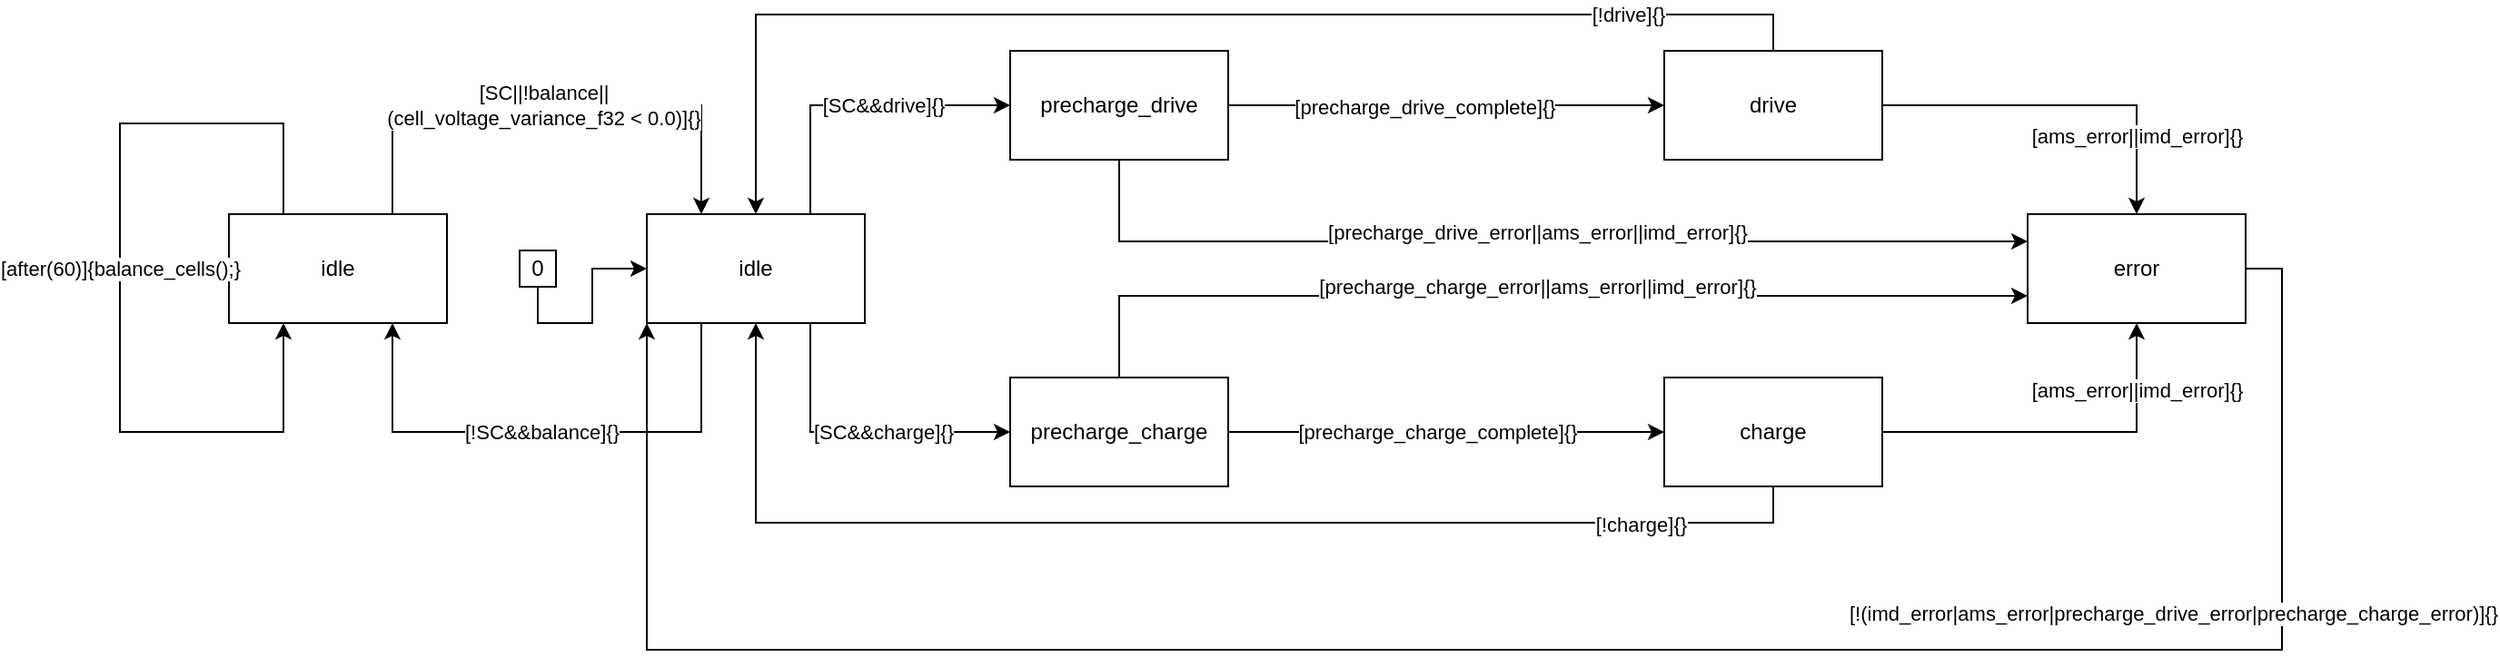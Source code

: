 <mxfile version="17.4.5" type="github" pages="3">
  <diagram id="lIlviWQBLWVIYCWAqPnO" name="ams">
    <mxGraphModel dx="2333" dy="766" grid="1" gridSize="10" guides="1" tooltips="1" connect="1" arrows="1" fold="1" page="1" pageScale="1" pageWidth="850" pageHeight="1100" math="0" shadow="0">
      <root>
        <mxCell id="0" />
        <mxCell id="1" parent="0" />
        <mxCell id="Ewt_asla_2gGVvgFWyWK-3" style="edgeStyle=orthogonalEdgeStyle;rounded=0;orthogonalLoop=1;jettySize=auto;html=1;exitX=1;exitY=0.5;exitDx=0;exitDy=0;entryX=0;entryY=0.5;entryDx=0;entryDy=0;" edge="1" parent="1" source="46x8wgh4q0gtktNa0b1w-2" target="46x8wgh4q0gtktNa0b1w-8">
          <mxGeometry relative="1" as="geometry" />
        </mxCell>
        <mxCell id="oGJmd9VbnoFBgs1ou5Ew-8" value="[precharge_drive_complete]{}" style="edgeLabel;html=1;align=center;verticalAlign=middle;resizable=0;points=[];" vertex="1" connectable="0" parent="Ewt_asla_2gGVvgFWyWK-3">
          <mxGeometry x="-0.098" y="-1" relative="1" as="geometry">
            <mxPoint as="offset" />
          </mxGeometry>
        </mxCell>
        <mxCell id="Ewt_asla_2gGVvgFWyWK-9" style="edgeStyle=orthogonalEdgeStyle;rounded=0;orthogonalLoop=1;jettySize=auto;html=1;exitX=0.5;exitY=1;exitDx=0;exitDy=0;entryX=0;entryY=0.25;entryDx=0;entryDy=0;" edge="1" parent="1" source="46x8wgh4q0gtktNa0b1w-2" target="46x8wgh4q0gtktNa0b1w-9">
          <mxGeometry relative="1" as="geometry" />
        </mxCell>
        <mxCell id="oGJmd9VbnoFBgs1ou5Ew-12" value="[precharge_drive_error||ams_error||imd_error]{}" style="edgeLabel;html=1;align=center;verticalAlign=middle;resizable=0;points=[];" vertex="1" connectable="0" parent="Ewt_asla_2gGVvgFWyWK-9">
          <mxGeometry x="-0.73" y="-1" relative="1" as="geometry">
            <mxPoint x="201" y="-6" as="offset" />
          </mxGeometry>
        </mxCell>
        <UserObject label="precharge_drive" id="46x8wgh4q0gtktNa0b1w-2">
          <mxCell style="rounded=0;whiteSpace=wrap;html=1;" vertex="1" parent="1">
            <mxGeometry x="280" y="120" width="120" height="60" as="geometry" />
          </mxCell>
        </UserObject>
        <mxCell id="Ewt_asla_2gGVvgFWyWK-6" style="edgeStyle=orthogonalEdgeStyle;rounded=0;orthogonalLoop=1;jettySize=auto;html=1;exitX=1;exitY=0.5;exitDx=0;exitDy=0;entryX=0;entryY=0.5;entryDx=0;entryDy=0;" edge="1" parent="1" source="46x8wgh4q0gtktNa0b1w-3" target="46x8wgh4q0gtktNa0b1w-7">
          <mxGeometry relative="1" as="geometry" />
        </mxCell>
        <mxCell id="oGJmd9VbnoFBgs1ou5Ew-9" value="[precharge_charge_complete]{}" style="edgeLabel;html=1;align=center;verticalAlign=middle;resizable=0;points=[];" vertex="1" connectable="0" parent="Ewt_asla_2gGVvgFWyWK-6">
          <mxGeometry x="-0.047" relative="1" as="geometry">
            <mxPoint as="offset" />
          </mxGeometry>
        </mxCell>
        <mxCell id="Ewt_asla_2gGVvgFWyWK-8" style="edgeStyle=orthogonalEdgeStyle;rounded=0;orthogonalLoop=1;jettySize=auto;html=1;exitX=0.5;exitY=0;exitDx=0;exitDy=0;entryX=0;entryY=0.75;entryDx=0;entryDy=0;" edge="1" parent="1" source="46x8wgh4q0gtktNa0b1w-3" target="46x8wgh4q0gtktNa0b1w-9">
          <mxGeometry relative="1" as="geometry" />
        </mxCell>
        <mxCell id="oGJmd9VbnoFBgs1ou5Ew-11" value="[precharge_charge_error||ams_error||imd_error]{}" style="edgeLabel;html=1;align=center;verticalAlign=middle;resizable=0;points=[];" vertex="1" connectable="0" parent="Ewt_asla_2gGVvgFWyWK-8">
          <mxGeometry x="-0.652" y="-1" relative="1" as="geometry">
            <mxPoint x="180" y="-6" as="offset" />
          </mxGeometry>
        </mxCell>
        <UserObject label="precharge_charge" id="46x8wgh4q0gtktNa0b1w-3">
          <mxCell style="rounded=0;whiteSpace=wrap;html=1;" vertex="1" parent="1">
            <mxGeometry x="280" y="300" width="120" height="60" as="geometry" />
          </mxCell>
        </UserObject>
        <mxCell id="Ewt_asla_2gGVvgFWyWK-7" style="edgeStyle=orthogonalEdgeStyle;rounded=0;orthogonalLoop=1;jettySize=auto;html=1;exitX=1;exitY=0.5;exitDx=0;exitDy=0;entryX=0.5;entryY=1;entryDx=0;entryDy=0;" edge="1" parent="1" source="46x8wgh4q0gtktNa0b1w-7" target="46x8wgh4q0gtktNa0b1w-9">
          <mxGeometry relative="1" as="geometry" />
        </mxCell>
        <mxCell id="oGJmd9VbnoFBgs1ou5Ew-14" value="[ams_error||imd_error]{}" style="edgeLabel;html=1;align=center;verticalAlign=middle;resizable=0;points=[];" vertex="1" connectable="0" parent="Ewt_asla_2gGVvgFWyWK-7">
          <mxGeometry x="0.63" relative="1" as="geometry">
            <mxPoint as="offset" />
          </mxGeometry>
        </mxCell>
        <mxCell id="Ewt_asla_2gGVvgFWyWK-10" style="edgeStyle=orthogonalEdgeStyle;rounded=0;orthogonalLoop=1;jettySize=auto;html=1;exitX=0.5;exitY=1;exitDx=0;exitDy=0;entryX=0.5;entryY=1;entryDx=0;entryDy=0;" edge="1" parent="1" source="46x8wgh4q0gtktNa0b1w-7" target="46x8wgh4q0gtktNa0b1w-12">
          <mxGeometry relative="1" as="geometry" />
        </mxCell>
        <mxCell id="oGJmd9VbnoFBgs1ou5Ew-10" value="[!charge]{}" style="edgeLabel;html=1;align=center;verticalAlign=middle;resizable=0;points=[];" vertex="1" connectable="0" parent="Ewt_asla_2gGVvgFWyWK-10">
          <mxGeometry x="-0.73" y="1" relative="1" as="geometry">
            <mxPoint as="offset" />
          </mxGeometry>
        </mxCell>
        <UserObject label="charge" id="46x8wgh4q0gtktNa0b1w-7">
          <mxCell style="rounded=0;whiteSpace=wrap;html=1;" vertex="1" parent="1">
            <mxGeometry x="640" y="300" width="120" height="60" as="geometry" />
          </mxCell>
        </UserObject>
        <mxCell id="Ewt_asla_2gGVvgFWyWK-4" style="edgeStyle=orthogonalEdgeStyle;rounded=0;orthogonalLoop=1;jettySize=auto;html=1;exitX=1;exitY=0.5;exitDx=0;exitDy=0;entryX=0.5;entryY=0;entryDx=0;entryDy=0;" edge="1" parent="1" source="46x8wgh4q0gtktNa0b1w-8" target="46x8wgh4q0gtktNa0b1w-9">
          <mxGeometry relative="1" as="geometry" />
        </mxCell>
        <mxCell id="oGJmd9VbnoFBgs1ou5Ew-13" value="[ams_error||imd_error]{}" style="edgeLabel;html=1;align=center;verticalAlign=middle;resizable=0;points=[];" vertex="1" connectable="0" parent="Ewt_asla_2gGVvgFWyWK-4">
          <mxGeometry x="0.571" relative="1" as="geometry">
            <mxPoint as="offset" />
          </mxGeometry>
        </mxCell>
        <mxCell id="Ewt_asla_2gGVvgFWyWK-11" style="edgeStyle=orthogonalEdgeStyle;rounded=0;orthogonalLoop=1;jettySize=auto;html=1;exitX=0.5;exitY=0;exitDx=0;exitDy=0;entryX=0.5;entryY=0;entryDx=0;entryDy=0;" edge="1" parent="1" source="46x8wgh4q0gtktNa0b1w-8" target="46x8wgh4q0gtktNa0b1w-12">
          <mxGeometry relative="1" as="geometry" />
        </mxCell>
        <mxCell id="oGJmd9VbnoFBgs1ou5Ew-7" value="[!drive]{}" style="edgeLabel;html=1;align=center;verticalAlign=middle;resizable=0;points=[];" vertex="1" connectable="0" parent="Ewt_asla_2gGVvgFWyWK-11">
          <mxGeometry x="-0.709" relative="1" as="geometry">
            <mxPoint as="offset" />
          </mxGeometry>
        </mxCell>
        <UserObject label="drive" id="46x8wgh4q0gtktNa0b1w-8">
          <mxCell style="rounded=0;whiteSpace=wrap;html=1;" vertex="1" parent="1">
            <mxGeometry x="640" y="120" width="120" height="60" as="geometry" />
          </mxCell>
        </UserObject>
        <mxCell id="oGJmd9VbnoFBgs1ou5Ew-15" style="edgeStyle=orthogonalEdgeStyle;rounded=0;orthogonalLoop=1;jettySize=auto;html=1;exitX=1;exitY=0.5;exitDx=0;exitDy=0;entryX=0;entryY=1;entryDx=0;entryDy=0;" edge="1" parent="1" source="46x8wgh4q0gtktNa0b1w-9" target="46x8wgh4q0gtktNa0b1w-12">
          <mxGeometry relative="1" as="geometry">
            <Array as="points">
              <mxPoint x="980" y="240" />
              <mxPoint x="980" y="450" />
              <mxPoint x="80" y="450" />
            </Array>
          </mxGeometry>
        </mxCell>
        <mxCell id="oGJmd9VbnoFBgs1ou5Ew-16" value="[!(imd_error|ams_error|precharge_drive_error|precharge_charge_error)]{}" style="edgeLabel;html=1;align=center;verticalAlign=middle;resizable=0;points=[];" vertex="1" connectable="0" parent="oGJmd9VbnoFBgs1ou5Ew-15">
          <mxGeometry x="-0.669" relative="1" as="geometry">
            <mxPoint x="-60" y="-7" as="offset" />
          </mxGeometry>
        </mxCell>
        <UserObject label="error" id="46x8wgh4q0gtktNa0b1w-9">
          <mxCell style="rounded=0;whiteSpace=wrap;html=1;" vertex="1" parent="1">
            <mxGeometry x="840" y="210" width="120" height="60" as="geometry" />
          </mxCell>
        </UserObject>
        <mxCell id="Ewt_asla_2gGVvgFWyWK-12" style="edgeStyle=orthogonalEdgeStyle;rounded=0;orthogonalLoop=1;jettySize=auto;html=1;exitX=0.75;exitY=0;exitDx=0;exitDy=0;entryX=0;entryY=0.5;entryDx=0;entryDy=0;" edge="1" parent="1" source="46x8wgh4q0gtktNa0b1w-12" target="46x8wgh4q0gtktNa0b1w-2">
          <mxGeometry relative="1" as="geometry" />
        </mxCell>
        <mxCell id="oGJmd9VbnoFBgs1ou5Ew-1" value="[SC&amp;amp;&amp;amp;drive]{}" style="edgeLabel;html=1;align=center;verticalAlign=middle;resizable=0;points=[];" vertex="1" connectable="0" parent="Ewt_asla_2gGVvgFWyWK-12">
          <mxGeometry x="-0.087" y="1" relative="1" as="geometry">
            <mxPoint x="22" y="1" as="offset" />
          </mxGeometry>
        </mxCell>
        <mxCell id="Ewt_asla_2gGVvgFWyWK-13" style="edgeStyle=orthogonalEdgeStyle;rounded=0;orthogonalLoop=1;jettySize=auto;html=1;exitX=0.75;exitY=1;exitDx=0;exitDy=0;entryX=0;entryY=0.5;entryDx=0;entryDy=0;" edge="1" parent="1" source="46x8wgh4q0gtktNa0b1w-12" target="46x8wgh4q0gtktNa0b1w-3">
          <mxGeometry relative="1" as="geometry" />
        </mxCell>
        <mxCell id="oGJmd9VbnoFBgs1ou5Ew-2" value="[SC&amp;amp;&amp;amp;charge]{}" style="edgeLabel;html=1;align=center;verticalAlign=middle;resizable=0;points=[];" vertex="1" connectable="0" parent="Ewt_asla_2gGVvgFWyWK-13">
          <mxGeometry x="0.273" relative="1" as="geometry">
            <mxPoint x="-8" as="offset" />
          </mxGeometry>
        </mxCell>
        <mxCell id="Ewt_asla_2gGVvgFWyWK-19" style="edgeStyle=orthogonalEdgeStyle;rounded=0;orthogonalLoop=1;jettySize=auto;html=1;exitX=0.25;exitY=1;exitDx=0;exitDy=0;entryX=0.75;entryY=1;entryDx=0;entryDy=0;" edge="1" parent="1" source="46x8wgh4q0gtktNa0b1w-12" target="Ewt_asla_2gGVvgFWyWK-16">
          <mxGeometry relative="1" as="geometry">
            <Array as="points">
              <mxPoint x="110" y="330" />
              <mxPoint x="-60" y="330" />
            </Array>
          </mxGeometry>
        </mxCell>
        <mxCell id="oGJmd9VbnoFBgs1ou5Ew-3" value="[!SC&amp;amp;&amp;amp;balance]{}" style="edgeLabel;html=1;align=center;verticalAlign=middle;resizable=0;points=[];" vertex="1" connectable="0" parent="Ewt_asla_2gGVvgFWyWK-19">
          <mxGeometry x="0.025" relative="1" as="geometry">
            <mxPoint as="offset" />
          </mxGeometry>
        </mxCell>
        <object label="idle" state="" id="46x8wgh4q0gtktNa0b1w-12">
          <mxCell style="rounded=0;whiteSpace=wrap;html=1;" vertex="1" parent="1">
            <mxGeometry x="80" y="210" width="120" height="60" as="geometry" />
          </mxCell>
        </object>
        <mxCell id="Ewt_asla_2gGVvgFWyWK-18" style="edgeStyle=orthogonalEdgeStyle;rounded=0;orthogonalLoop=1;jettySize=auto;html=1;exitX=0.75;exitY=0;exitDx=0;exitDy=0;entryX=0.25;entryY=0;entryDx=0;entryDy=0;" edge="1" parent="1" source="Ewt_asla_2gGVvgFWyWK-16" target="46x8wgh4q0gtktNa0b1w-12">
          <mxGeometry relative="1" as="geometry">
            <Array as="points">
              <mxPoint x="-60" y="150" />
              <mxPoint x="110" y="150" />
            </Array>
          </mxGeometry>
        </mxCell>
        <mxCell id="oGJmd9VbnoFBgs1ou5Ew-4" value="&lt;div&gt;[SC||!balance||&lt;/div&gt;&lt;div&gt;(cell_voltage_variance_f32 &amp;lt; 0.0)]{}&lt;/div&gt;" style="edgeLabel;html=1;align=center;verticalAlign=middle;resizable=0;points=[];" vertex="1" connectable="0" parent="Ewt_asla_2gGVvgFWyWK-18">
          <mxGeometry x="-0.014" relative="1" as="geometry">
            <mxPoint as="offset" />
          </mxGeometry>
        </mxCell>
        <object label="idle" state="" id="Ewt_asla_2gGVvgFWyWK-16">
          <mxCell style="rounded=0;whiteSpace=wrap;html=1;" vertex="1" parent="1">
            <mxGeometry x="-150" y="210" width="120" height="60" as="geometry" />
          </mxCell>
        </object>
        <mxCell id="uc-U-OILBBrb1ZKNnDVD-2" style="edgeStyle=orthogonalEdgeStyle;rounded=0;orthogonalLoop=1;jettySize=auto;html=1;exitX=0.5;exitY=1;exitDx=0;exitDy=0;entryX=0;entryY=0.5;entryDx=0;entryDy=0;" edge="1" parent="1" source="Ewt_asla_2gGVvgFWyWK-20" target="46x8wgh4q0gtktNa0b1w-12">
          <mxGeometry relative="1" as="geometry">
            <Array as="points">
              <mxPoint x="20" y="270" />
              <mxPoint x="50" y="270" />
              <mxPoint x="50" y="240" />
            </Array>
          </mxGeometry>
        </mxCell>
        <object label="0" state="" id="Ewt_asla_2gGVvgFWyWK-20">
          <mxCell style="rounded=0;whiteSpace=wrap;html=1;" vertex="1" parent="1">
            <mxGeometry x="10" y="230" width="20" height="20" as="geometry" />
          </mxCell>
        </object>
        <mxCell id="oGJmd9VbnoFBgs1ou5Ew-5" style="edgeStyle=orthogonalEdgeStyle;rounded=0;orthogonalLoop=1;jettySize=auto;html=1;exitX=0.25;exitY=0;exitDx=0;exitDy=0;entryX=0.25;entryY=1;entryDx=0;entryDy=0;" edge="1" parent="1" source="Ewt_asla_2gGVvgFWyWK-16" target="Ewt_asla_2gGVvgFWyWK-16">
          <mxGeometry relative="1" as="geometry">
            <Array as="points">
              <mxPoint x="-120" y="160" />
              <mxPoint x="-210" y="160" />
              <mxPoint x="-210" y="330" />
              <mxPoint x="-120" y="330" />
            </Array>
          </mxGeometry>
        </mxCell>
        <mxCell id="oGJmd9VbnoFBgs1ou5Ew-6" value="[after(60)]{balance_cells();}" style="edgeLabel;html=1;align=center;verticalAlign=middle;resizable=0;points=[];" vertex="1" connectable="0" parent="oGJmd9VbnoFBgs1ou5Ew-5">
          <mxGeometry x="-0.043" relative="1" as="geometry">
            <mxPoint as="offset" />
          </mxGeometry>
        </mxCell>
      </root>
    </mxGraphModel>
  </diagram>
  <diagram id="uZr323zTnWptXHUSKYWT" name="precharge_drive">
    <mxGraphModel dx="1221" dy="631" grid="1" gridSize="10" guides="1" tooltips="1" connect="1" arrows="1" fold="1" page="1" pageScale="1" pageWidth="850" pageHeight="1100" math="0" shadow="0">
      <root>
        <mxCell id="0" />
        <mxCell id="1" parent="0" />
        <mxCell id="qBwz-lAO_OCAdxl3COZv-1" style="edgeStyle=orthogonalEdgeStyle;rounded=0;orthogonalLoop=1;jettySize=auto;html=1;exitX=1;exitY=0.5;exitDx=0;exitDy=0;entryX=0.5;entryY=0;entryDx=0;entryDy=0;" parent="1" source="qBwz-lAO_OCAdxl3COZv-2" target="qBwz-lAO_OCAdxl3COZv-6" edge="1">
          <mxGeometry relative="1" as="geometry" />
        </mxCell>
        <object label="0" state="" id="qBwz-lAO_OCAdxl3COZv-2">
          <mxCell style="rounded=0;whiteSpace=wrap;html=1;" parent="1" vertex="1">
            <mxGeometry x="210" y="40" width="20" height="20" as="geometry" />
          </mxCell>
        </object>
        <mxCell id="qBwz-lAO_OCAdxl3COZv-3" style="edgeStyle=orthogonalEdgeStyle;rounded=0;orthogonalLoop=1;jettySize=auto;html=1;exitX=0.5;exitY=1;exitDx=0;exitDy=0;entryX=0.5;entryY=0;entryDx=0;entryDy=0;" parent="1" source="qBwz-lAO_OCAdxl3COZv-6" target="qBwz-lAO_OCAdxl3COZv-10" edge="1">
          <mxGeometry relative="1" as="geometry" />
        </mxCell>
        <mxCell id="qBwz-lAO_OCAdxl3COZv-27" value="[before(2)&amp;amp;&amp;amp;air_minus_closed]{}" style="edgeLabel;html=1;align=center;verticalAlign=middle;resizable=0;points=[];" parent="qBwz-lAO_OCAdxl3COZv-3" vertex="1" connectable="0">
          <mxGeometry x="-0.131" y="-1" relative="1" as="geometry">
            <mxPoint as="offset" />
          </mxGeometry>
        </mxCell>
        <mxCell id="qBwz-lAO_OCAdxl3COZv-4" style="edgeStyle=orthogonalEdgeStyle;rounded=0;orthogonalLoop=1;jettySize=auto;html=1;exitX=1;exitY=0.5;exitDx=0;exitDy=0;entryX=0.036;entryY=0.983;entryDx=0;entryDy=0;entryPerimeter=0;" parent="1" source="qBwz-lAO_OCAdxl3COZv-6" target="qBwz-lAO_OCAdxl3COZv-22" edge="1">
          <mxGeometry relative="1" as="geometry" />
        </mxCell>
        <mxCell id="qBwz-lAO_OCAdxl3COZv-5" value="[after(2)]{precharge_drive_error=1;}" style="edgeLabel;html=1;align=center;verticalAlign=middle;resizable=0;points=[];" parent="qBwz-lAO_OCAdxl3COZv-4" vertex="1" connectable="0">
          <mxGeometry x="-0.117" y="-2" relative="1" as="geometry">
            <mxPoint as="offset" />
          </mxGeometry>
        </mxCell>
        <object label="close_air_minus" state="" id="qBwz-lAO_OCAdxl3COZv-6">
          <mxCell style="rounded=0;whiteSpace=wrap;html=1;" parent="1" vertex="1">
            <mxGeometry x="150" y="100" width="140" height="20" as="geometry" />
          </mxCell>
        </object>
        <mxCell id="qBwz-lAO_OCAdxl3COZv-7" style="edgeStyle=orthogonalEdgeStyle;rounded=0;orthogonalLoop=1;jettySize=auto;html=1;exitX=0.5;exitY=1;exitDx=0;exitDy=0;entryX=0.5;entryY=0;entryDx=0;entryDy=0;" parent="1" source="qBwz-lAO_OCAdxl3COZv-10" target="qBwz-lAO_OCAdxl3COZv-14" edge="1">
          <mxGeometry relative="1" as="geometry" />
        </mxCell>
        <mxCell id="qBwz-lAO_OCAdxl3COZv-28" value="[before(2)&amp;amp;&amp;amp;precharge_closed]{}" style="edgeLabel;html=1;align=center;verticalAlign=middle;resizable=0;points=[];" parent="qBwz-lAO_OCAdxl3COZv-7" vertex="1" connectable="0">
          <mxGeometry x="-0.087" y="-1" relative="1" as="geometry">
            <mxPoint as="offset" />
          </mxGeometry>
        </mxCell>
        <mxCell id="qBwz-lAO_OCAdxl3COZv-8" style="edgeStyle=orthogonalEdgeStyle;rounded=0;orthogonalLoop=1;jettySize=auto;html=1;exitX=1;exitY=0.5;exitDx=0;exitDy=0;entryX=0.25;entryY=1;entryDx=0;entryDy=0;" parent="1" source="qBwz-lAO_OCAdxl3COZv-10" target="qBwz-lAO_OCAdxl3COZv-22" edge="1">
          <mxGeometry relative="1" as="geometry" />
        </mxCell>
        <mxCell id="qBwz-lAO_OCAdxl3COZv-9" value="[after(2)]{precharge_drive_error=1;}" style="edgeLabel;html=1;align=center;verticalAlign=middle;resizable=0;points=[];" parent="qBwz-lAO_OCAdxl3COZv-8" vertex="1" connectable="0">
          <mxGeometry x="-0.124" relative="1" as="geometry">
            <mxPoint as="offset" />
          </mxGeometry>
        </mxCell>
        <object label="close_precharge" state="" id="qBwz-lAO_OCAdxl3COZv-10">
          <mxCell style="rounded=0;whiteSpace=wrap;html=1;" parent="1" vertex="1">
            <mxGeometry x="150" y="175" width="140" height="20" as="geometry" />
          </mxCell>
        </object>
        <mxCell id="qBwz-lAO_OCAdxl3COZv-11" style="edgeStyle=orthogonalEdgeStyle;rounded=0;orthogonalLoop=1;jettySize=auto;html=1;exitX=0.5;exitY=1;exitDx=0;exitDy=0;entryX=0.5;entryY=0;entryDx=0;entryDy=0;" parent="1" source="qBwz-lAO_OCAdxl3COZv-14" target="qBwz-lAO_OCAdxl3COZv-18" edge="1">
          <mxGeometry relative="1" as="geometry" />
        </mxCell>
        <mxCell id="qBwz-lAO_OCAdxl3COZv-29" value="[after(5)&amp;amp;&amp;amp;before(30)&amp;amp;&amp;amp;(U_accumulator_f32*0.95 &amp;lt; U_vehicle]{}" style="edgeLabel;html=1;align=center;verticalAlign=middle;resizable=0;points=[];" parent="qBwz-lAO_OCAdxl3COZv-11" vertex="1" connectable="0">
          <mxGeometry x="-0.167" relative="1" as="geometry">
            <mxPoint as="offset" />
          </mxGeometry>
        </mxCell>
        <mxCell id="qBwz-lAO_OCAdxl3COZv-12" style="edgeStyle=orthogonalEdgeStyle;rounded=0;orthogonalLoop=1;jettySize=auto;html=1;exitX=1;exitY=0.5;exitDx=0;exitDy=0;entryX=0.5;entryY=1;entryDx=0;entryDy=0;" parent="1" source="qBwz-lAO_OCAdxl3COZv-14" target="qBwz-lAO_OCAdxl3COZv-22" edge="1">
          <mxGeometry relative="1" as="geometry" />
        </mxCell>
        <mxCell id="qBwz-lAO_OCAdxl3COZv-13" value="[after(2)]{precharge_drive_error=1;}" style="edgeLabel;html=1;align=center;verticalAlign=middle;resizable=0;points=[];" parent="qBwz-lAO_OCAdxl3COZv-12" vertex="1" connectable="0">
          <mxGeometry x="-0.145" relative="1" as="geometry">
            <mxPoint x="1" as="offset" />
          </mxGeometry>
        </mxCell>
        <object label="wait" state="" id="qBwz-lAO_OCAdxl3COZv-14">
          <mxCell style="rounded=0;whiteSpace=wrap;html=1;" parent="1" vertex="1">
            <mxGeometry x="150" y="250" width="140" height="20" as="geometry" />
          </mxCell>
        </object>
        <mxCell id="qBwz-lAO_OCAdxl3COZv-15" style="edgeStyle=orthogonalEdgeStyle;rounded=0;orthogonalLoop=1;jettySize=auto;html=1;exitX=0.5;exitY=1;exitDx=0;exitDy=0;entryX=0.5;entryY=0;entryDx=0;entryDy=0;" parent="1" source="qBwz-lAO_OCAdxl3COZv-18" target="qBwz-lAO_OCAdxl3COZv-21" edge="1">
          <mxGeometry relative="1" as="geometry" />
        </mxCell>
        <mxCell id="qBwz-lAO_OCAdxl3COZv-30" value="[before(2)&amp;amp;&amp;amp;air_plus_closed]{}" style="edgeLabel;html=1;align=center;verticalAlign=middle;resizable=0;points=[];" parent="qBwz-lAO_OCAdxl3COZv-15" vertex="1" connectable="0">
          <mxGeometry x="-0.207" relative="1" as="geometry">
            <mxPoint as="offset" />
          </mxGeometry>
        </mxCell>
        <mxCell id="qBwz-lAO_OCAdxl3COZv-16" style="edgeStyle=orthogonalEdgeStyle;rounded=0;orthogonalLoop=1;jettySize=auto;html=1;exitX=1;exitY=0.5;exitDx=0;exitDy=0;entryX=0.724;entryY=1.025;entryDx=0;entryDy=0;entryPerimeter=0;" parent="1" source="qBwz-lAO_OCAdxl3COZv-18" target="qBwz-lAO_OCAdxl3COZv-22" edge="1">
          <mxGeometry relative="1" as="geometry" />
        </mxCell>
        <mxCell id="qBwz-lAO_OCAdxl3COZv-17" value="[after(30)]{precharge_drive_error=1;}" style="edgeLabel;html=1;align=center;verticalAlign=middle;resizable=0;points=[];" parent="qBwz-lAO_OCAdxl3COZv-16" vertex="1" connectable="0">
          <mxGeometry x="-0.67" y="-1" relative="1" as="geometry">
            <mxPoint x="81" y="-1" as="offset" />
          </mxGeometry>
        </mxCell>
        <object label="close_air_plus" state="" id="qBwz-lAO_OCAdxl3COZv-18">
          <mxCell style="rounded=0;whiteSpace=wrap;html=1;" parent="1" vertex="1">
            <mxGeometry x="150" y="325" width="140" height="20" as="geometry" />
          </mxCell>
        </object>
        <mxCell id="qBwz-lAO_OCAdxl3COZv-19" style="edgeStyle=orthogonalEdgeStyle;rounded=0;orthogonalLoop=1;jettySize=auto;html=1;exitX=1;exitY=0.5;exitDx=0;exitDy=0;entryX=0.933;entryY=0.975;entryDx=0;entryDy=0;entryPerimeter=0;" parent="1" source="qBwz-lAO_OCAdxl3COZv-21" target="qBwz-lAO_OCAdxl3COZv-22" edge="1">
          <mxGeometry relative="1" as="geometry" />
        </mxCell>
        <mxCell id="qBwz-lAO_OCAdxl3COZv-20" value="[after(2)]{precharge_drive_error=1;}" style="edgeLabel;html=1;align=center;verticalAlign=middle;resizable=0;points=[];" parent="qBwz-lAO_OCAdxl3COZv-19" vertex="1" connectable="0">
          <mxGeometry x="-0.28" relative="1" as="geometry">
            <mxPoint x="22" as="offset" />
          </mxGeometry>
        </mxCell>
        <mxCell id="qBwz-lAO_OCAdxl3COZv-26" style="edgeStyle=orthogonalEdgeStyle;rounded=0;orthogonalLoop=1;jettySize=auto;html=1;exitX=0.5;exitY=1;exitDx=0;exitDy=0;entryX=0.5;entryY=0;entryDx=0;entryDy=0;" parent="1" source="qBwz-lAO_OCAdxl3COZv-21" target="ko195X5yL2JHvwuTEqA--1" edge="1">
          <mxGeometry relative="1" as="geometry">
            <mxPoint x="220" y="470" as="targetPoint" />
          </mxGeometry>
        </mxCell>
        <mxCell id="qBwz-lAO_OCAdxl3COZv-31" value="[before(2)&amp;amp;&amp;amp;!precharge_closed]{precharge_drive_complete=1;}" style="edgeLabel;html=1;align=center;verticalAlign=middle;resizable=0;points=[];" parent="qBwz-lAO_OCAdxl3COZv-26" vertex="1" connectable="0">
          <mxGeometry x="-0.184" y="-1" relative="1" as="geometry">
            <mxPoint as="offset" />
          </mxGeometry>
        </mxCell>
        <object label="open_precharge" id="qBwz-lAO_OCAdxl3COZv-21">
          <mxCell style="rounded=0;whiteSpace=wrap;html=1;" parent="1" vertex="1">
            <mxGeometry x="150" y="400" width="140" height="20" as="geometry" />
          </mxCell>
        </object>
        <object label="error" state="" id="qBwz-lAO_OCAdxl3COZv-22">
          <mxCell style="rounded=0;whiteSpace=wrap;html=1;rotation=90;" parent="1" vertex="1">
            <mxGeometry x="433.25" y="254.75" width="332" height="20" as="geometry" />
          </mxCell>
        </object>
        <object label="exit" state="" id="ko195X5yL2JHvwuTEqA--1">
          <mxCell style="rounded=0;whiteSpace=wrap;html=1;" vertex="1" parent="1">
            <mxGeometry x="150" y="480" width="140" height="20" as="geometry" />
          </mxCell>
        </object>
      </root>
    </mxGraphModel>
  </diagram>
  <diagram id="Ef1t-dHHU9oMEyzxMcuo" name="precharge_charge">
    <mxGraphModel dx="1038" dy="536" grid="1" gridSize="10" guides="1" tooltips="1" connect="1" arrows="1" fold="1" page="1" pageScale="1" pageWidth="850" pageHeight="1100" math="0" shadow="0">
      <root>
        <mxCell id="0" />
        <mxCell id="1" parent="0" />
        <mxCell id="xS3REjJoweb85oLv7Rwo-1" style="edgeStyle=orthogonalEdgeStyle;rounded=0;orthogonalLoop=1;jettySize=auto;html=1;exitX=1;exitY=0.5;exitDx=0;exitDy=0;entryX=0.5;entryY=0;entryDx=0;entryDy=0;" edge="1" parent="1" source="xS3REjJoweb85oLv7Rwo-2" target="xS3REjJoweb85oLv7Rwo-7">
          <mxGeometry relative="1" as="geometry" />
        </mxCell>
        <object label="0" state="" id="xS3REjJoweb85oLv7Rwo-2">
          <mxCell style="rounded=0;whiteSpace=wrap;html=1;" vertex="1" parent="1">
            <mxGeometry x="210" y="40" width="20" height="20" as="geometry" />
          </mxCell>
        </object>
        <mxCell id="xS3REjJoweb85oLv7Rwo-3" style="edgeStyle=orthogonalEdgeStyle;rounded=0;orthogonalLoop=1;jettySize=auto;html=1;exitX=0.5;exitY=1;exitDx=0;exitDy=0;entryX=0.5;entryY=0;entryDx=0;entryDy=0;" edge="1" parent="1" source="xS3REjJoweb85oLv7Rwo-7" target="xS3REjJoweb85oLv7Rwo-12">
          <mxGeometry relative="1" as="geometry" />
        </mxCell>
        <mxCell id="xS3REjJoweb85oLv7Rwo-4" value="[before(2)&amp;amp;&amp;amp;air_minus_closed]{}" style="edgeLabel;html=1;align=center;verticalAlign=middle;resizable=0;points=[];" vertex="1" connectable="0" parent="xS3REjJoweb85oLv7Rwo-3">
          <mxGeometry x="-0.131" y="-1" relative="1" as="geometry">
            <mxPoint as="offset" />
          </mxGeometry>
        </mxCell>
        <mxCell id="xS3REjJoweb85oLv7Rwo-5" style="edgeStyle=orthogonalEdgeStyle;rounded=0;orthogonalLoop=1;jettySize=auto;html=1;exitX=1;exitY=0.5;exitDx=0;exitDy=0;entryX=0.036;entryY=0.983;entryDx=0;entryDy=0;entryPerimeter=0;" edge="1" parent="1" source="xS3REjJoweb85oLv7Rwo-7" target="xS3REjJoweb85oLv7Rwo-28">
          <mxGeometry relative="1" as="geometry" />
        </mxCell>
        <mxCell id="xS3REjJoweb85oLv7Rwo-6" value="[after(2)]{precharge_charge_error=1;}" style="edgeLabel;html=1;align=center;verticalAlign=middle;resizable=0;points=[];" vertex="1" connectable="0" parent="xS3REjJoweb85oLv7Rwo-5">
          <mxGeometry x="-0.117" y="-2" relative="1" as="geometry">
            <mxPoint as="offset" />
          </mxGeometry>
        </mxCell>
        <object label="close_air_minus" state="" id="xS3REjJoweb85oLv7Rwo-7">
          <mxCell style="rounded=0;whiteSpace=wrap;html=1;" vertex="1" parent="1">
            <mxGeometry x="150" y="100" width="140" height="20" as="geometry" />
          </mxCell>
        </object>
        <mxCell id="xS3REjJoweb85oLv7Rwo-8" style="edgeStyle=orthogonalEdgeStyle;rounded=0;orthogonalLoop=1;jettySize=auto;html=1;exitX=0.5;exitY=1;exitDx=0;exitDy=0;entryX=0.5;entryY=0;entryDx=0;entryDy=0;" edge="1" parent="1" source="xS3REjJoweb85oLv7Rwo-12" target="xS3REjJoweb85oLv7Rwo-17">
          <mxGeometry relative="1" as="geometry" />
        </mxCell>
        <mxCell id="xS3REjJoweb85oLv7Rwo-9" value="[before(2)&amp;amp;&amp;amp;precharge_closed]{}" style="edgeLabel;html=1;align=center;verticalAlign=middle;resizable=0;points=[];" vertex="1" connectable="0" parent="xS3REjJoweb85oLv7Rwo-8">
          <mxGeometry x="-0.087" y="-1" relative="1" as="geometry">
            <mxPoint as="offset" />
          </mxGeometry>
        </mxCell>
        <mxCell id="xS3REjJoweb85oLv7Rwo-10" style="edgeStyle=orthogonalEdgeStyle;rounded=0;orthogonalLoop=1;jettySize=auto;html=1;exitX=1;exitY=0.5;exitDx=0;exitDy=0;entryX=0.25;entryY=1;entryDx=0;entryDy=0;" edge="1" parent="1" source="xS3REjJoweb85oLv7Rwo-12" target="xS3REjJoweb85oLv7Rwo-28">
          <mxGeometry relative="1" as="geometry" />
        </mxCell>
        <mxCell id="xS3REjJoweb85oLv7Rwo-11" value="[after(2)]{precharge_charge_error=1;}" style="edgeLabel;html=1;align=center;verticalAlign=middle;resizable=0;points=[];" vertex="1" connectable="0" parent="xS3REjJoweb85oLv7Rwo-10">
          <mxGeometry x="-0.124" relative="1" as="geometry">
            <mxPoint as="offset" />
          </mxGeometry>
        </mxCell>
        <object label="close_precharge" state="" id="xS3REjJoweb85oLv7Rwo-12">
          <mxCell style="rounded=0;whiteSpace=wrap;html=1;" vertex="1" parent="1">
            <mxGeometry x="150" y="175" width="140" height="20" as="geometry" />
          </mxCell>
        </object>
        <mxCell id="xS3REjJoweb85oLv7Rwo-13" style="edgeStyle=orthogonalEdgeStyle;rounded=0;orthogonalLoop=1;jettySize=auto;html=1;exitX=0.5;exitY=1;exitDx=0;exitDy=0;entryX=0.5;entryY=0;entryDx=0;entryDy=0;" edge="1" parent="1" source="xS3REjJoweb85oLv7Rwo-17" target="xS3REjJoweb85oLv7Rwo-22">
          <mxGeometry relative="1" as="geometry" />
        </mxCell>
        <mxCell id="xS3REjJoweb85oLv7Rwo-14" value="[after(5)&amp;amp;&amp;amp;before(30)&amp;amp;&amp;amp;(U_accumulator_f32*0.95 &amp;lt; U_vehicle]{}" style="edgeLabel;html=1;align=center;verticalAlign=middle;resizable=0;points=[];" vertex="1" connectable="0" parent="xS3REjJoweb85oLv7Rwo-13">
          <mxGeometry x="-0.167" relative="1" as="geometry">
            <mxPoint as="offset" />
          </mxGeometry>
        </mxCell>
        <mxCell id="xS3REjJoweb85oLv7Rwo-15" style="edgeStyle=orthogonalEdgeStyle;rounded=0;orthogonalLoop=1;jettySize=auto;html=1;exitX=1;exitY=0.5;exitDx=0;exitDy=0;entryX=0.5;entryY=1;entryDx=0;entryDy=0;" edge="1" parent="1" source="xS3REjJoweb85oLv7Rwo-17" target="xS3REjJoweb85oLv7Rwo-28">
          <mxGeometry relative="1" as="geometry" />
        </mxCell>
        <mxCell id="xS3REjJoweb85oLv7Rwo-16" value="[after(2)]{precharge_charge_error=1;}" style="edgeLabel;html=1;align=center;verticalAlign=middle;resizable=0;points=[];" vertex="1" connectable="0" parent="xS3REjJoweb85oLv7Rwo-15">
          <mxGeometry x="-0.145" relative="1" as="geometry">
            <mxPoint x="1" as="offset" />
          </mxGeometry>
        </mxCell>
        <object label="wait" state="" id="xS3REjJoweb85oLv7Rwo-17">
          <mxCell style="rounded=0;whiteSpace=wrap;html=1;" vertex="1" parent="1">
            <mxGeometry x="150" y="250" width="140" height="20" as="geometry" />
          </mxCell>
        </object>
        <mxCell id="xS3REjJoweb85oLv7Rwo-18" style="edgeStyle=orthogonalEdgeStyle;rounded=0;orthogonalLoop=1;jettySize=auto;html=1;exitX=0.5;exitY=1;exitDx=0;exitDy=0;entryX=0.5;entryY=0;entryDx=0;entryDy=0;" edge="1" parent="1" source="xS3REjJoweb85oLv7Rwo-22" target="xS3REjJoweb85oLv7Rwo-27">
          <mxGeometry relative="1" as="geometry" />
        </mxCell>
        <mxCell id="xS3REjJoweb85oLv7Rwo-19" value="[before(2)&amp;amp;&amp;amp;air_plus_closed]{}" style="edgeLabel;html=1;align=center;verticalAlign=middle;resizable=0;points=[];" vertex="1" connectable="0" parent="xS3REjJoweb85oLv7Rwo-18">
          <mxGeometry x="-0.207" relative="1" as="geometry">
            <mxPoint as="offset" />
          </mxGeometry>
        </mxCell>
        <mxCell id="xS3REjJoweb85oLv7Rwo-20" style="edgeStyle=orthogonalEdgeStyle;rounded=0;orthogonalLoop=1;jettySize=auto;html=1;exitX=1;exitY=0.5;exitDx=0;exitDy=0;entryX=0.724;entryY=1.025;entryDx=0;entryDy=0;entryPerimeter=0;" edge="1" parent="1" source="xS3REjJoweb85oLv7Rwo-22" target="xS3REjJoweb85oLv7Rwo-28">
          <mxGeometry relative="1" as="geometry" />
        </mxCell>
        <mxCell id="xS3REjJoweb85oLv7Rwo-21" value="[after(30)]{precharge_charge_error=1;}" style="edgeLabel;html=1;align=center;verticalAlign=middle;resizable=0;points=[];" vertex="1" connectable="0" parent="xS3REjJoweb85oLv7Rwo-20">
          <mxGeometry x="-0.67" y="-1" relative="1" as="geometry">
            <mxPoint x="81" y="-1" as="offset" />
          </mxGeometry>
        </mxCell>
        <object label="close_air_plus" state="" id="xS3REjJoweb85oLv7Rwo-22">
          <mxCell style="rounded=0;whiteSpace=wrap;html=1;" vertex="1" parent="1">
            <mxGeometry x="150" y="325" width="140" height="20" as="geometry" />
          </mxCell>
        </object>
        <mxCell id="xS3REjJoweb85oLv7Rwo-23" style="edgeStyle=orthogonalEdgeStyle;rounded=0;orthogonalLoop=1;jettySize=auto;html=1;exitX=1;exitY=0.5;exitDx=0;exitDy=0;entryX=0.933;entryY=0.975;entryDx=0;entryDy=0;entryPerimeter=0;" edge="1" parent="1" source="xS3REjJoweb85oLv7Rwo-27" target="xS3REjJoweb85oLv7Rwo-28">
          <mxGeometry relative="1" as="geometry" />
        </mxCell>
        <mxCell id="xS3REjJoweb85oLv7Rwo-24" value="[after(2)]{precharge_charge_error=1;}" style="edgeLabel;html=1;align=center;verticalAlign=middle;resizable=0;points=[];" vertex="1" connectable="0" parent="xS3REjJoweb85oLv7Rwo-23">
          <mxGeometry x="-0.28" relative="1" as="geometry">
            <mxPoint x="22" as="offset" />
          </mxGeometry>
        </mxCell>
        <mxCell id="xS3REjJoweb85oLv7Rwo-25" style="edgeStyle=orthogonalEdgeStyle;rounded=0;orthogonalLoop=1;jettySize=auto;html=1;exitX=0.5;exitY=1;exitDx=0;exitDy=0;entryX=0.5;entryY=0;entryDx=0;entryDy=0;" edge="1" parent="1" source="xS3REjJoweb85oLv7Rwo-27" target="xS3REjJoweb85oLv7Rwo-29">
          <mxGeometry relative="1" as="geometry">
            <mxPoint x="220" y="470" as="targetPoint" />
          </mxGeometry>
        </mxCell>
        <mxCell id="xS3REjJoweb85oLv7Rwo-26" value="[before(2)&amp;amp;&amp;amp;!precharge_closed]{precharge_charge_complete=1;}" style="edgeLabel;html=1;align=center;verticalAlign=middle;resizable=0;points=[];" vertex="1" connectable="0" parent="xS3REjJoweb85oLv7Rwo-25">
          <mxGeometry x="-0.184" y="-1" relative="1" as="geometry">
            <mxPoint as="offset" />
          </mxGeometry>
        </mxCell>
        <object label="open_precharge" id="xS3REjJoweb85oLv7Rwo-27">
          <mxCell style="rounded=0;whiteSpace=wrap;html=1;" vertex="1" parent="1">
            <mxGeometry x="150" y="400" width="140" height="20" as="geometry" />
          </mxCell>
        </object>
        <object label="error" state="" id="xS3REjJoweb85oLv7Rwo-28">
          <mxCell style="rounded=0;whiteSpace=wrap;html=1;rotation=90;" vertex="1" parent="1">
            <mxGeometry x="433.25" y="254.75" width="332" height="20" as="geometry" />
          </mxCell>
        </object>
        <object label="exit" state="" id="xS3REjJoweb85oLv7Rwo-29">
          <mxCell style="rounded=0;whiteSpace=wrap;html=1;" vertex="1" parent="1">
            <mxGeometry x="150" y="480" width="140" height="20" as="geometry" />
          </mxCell>
        </object>
      </root>
    </mxGraphModel>
  </diagram>
</mxfile>
